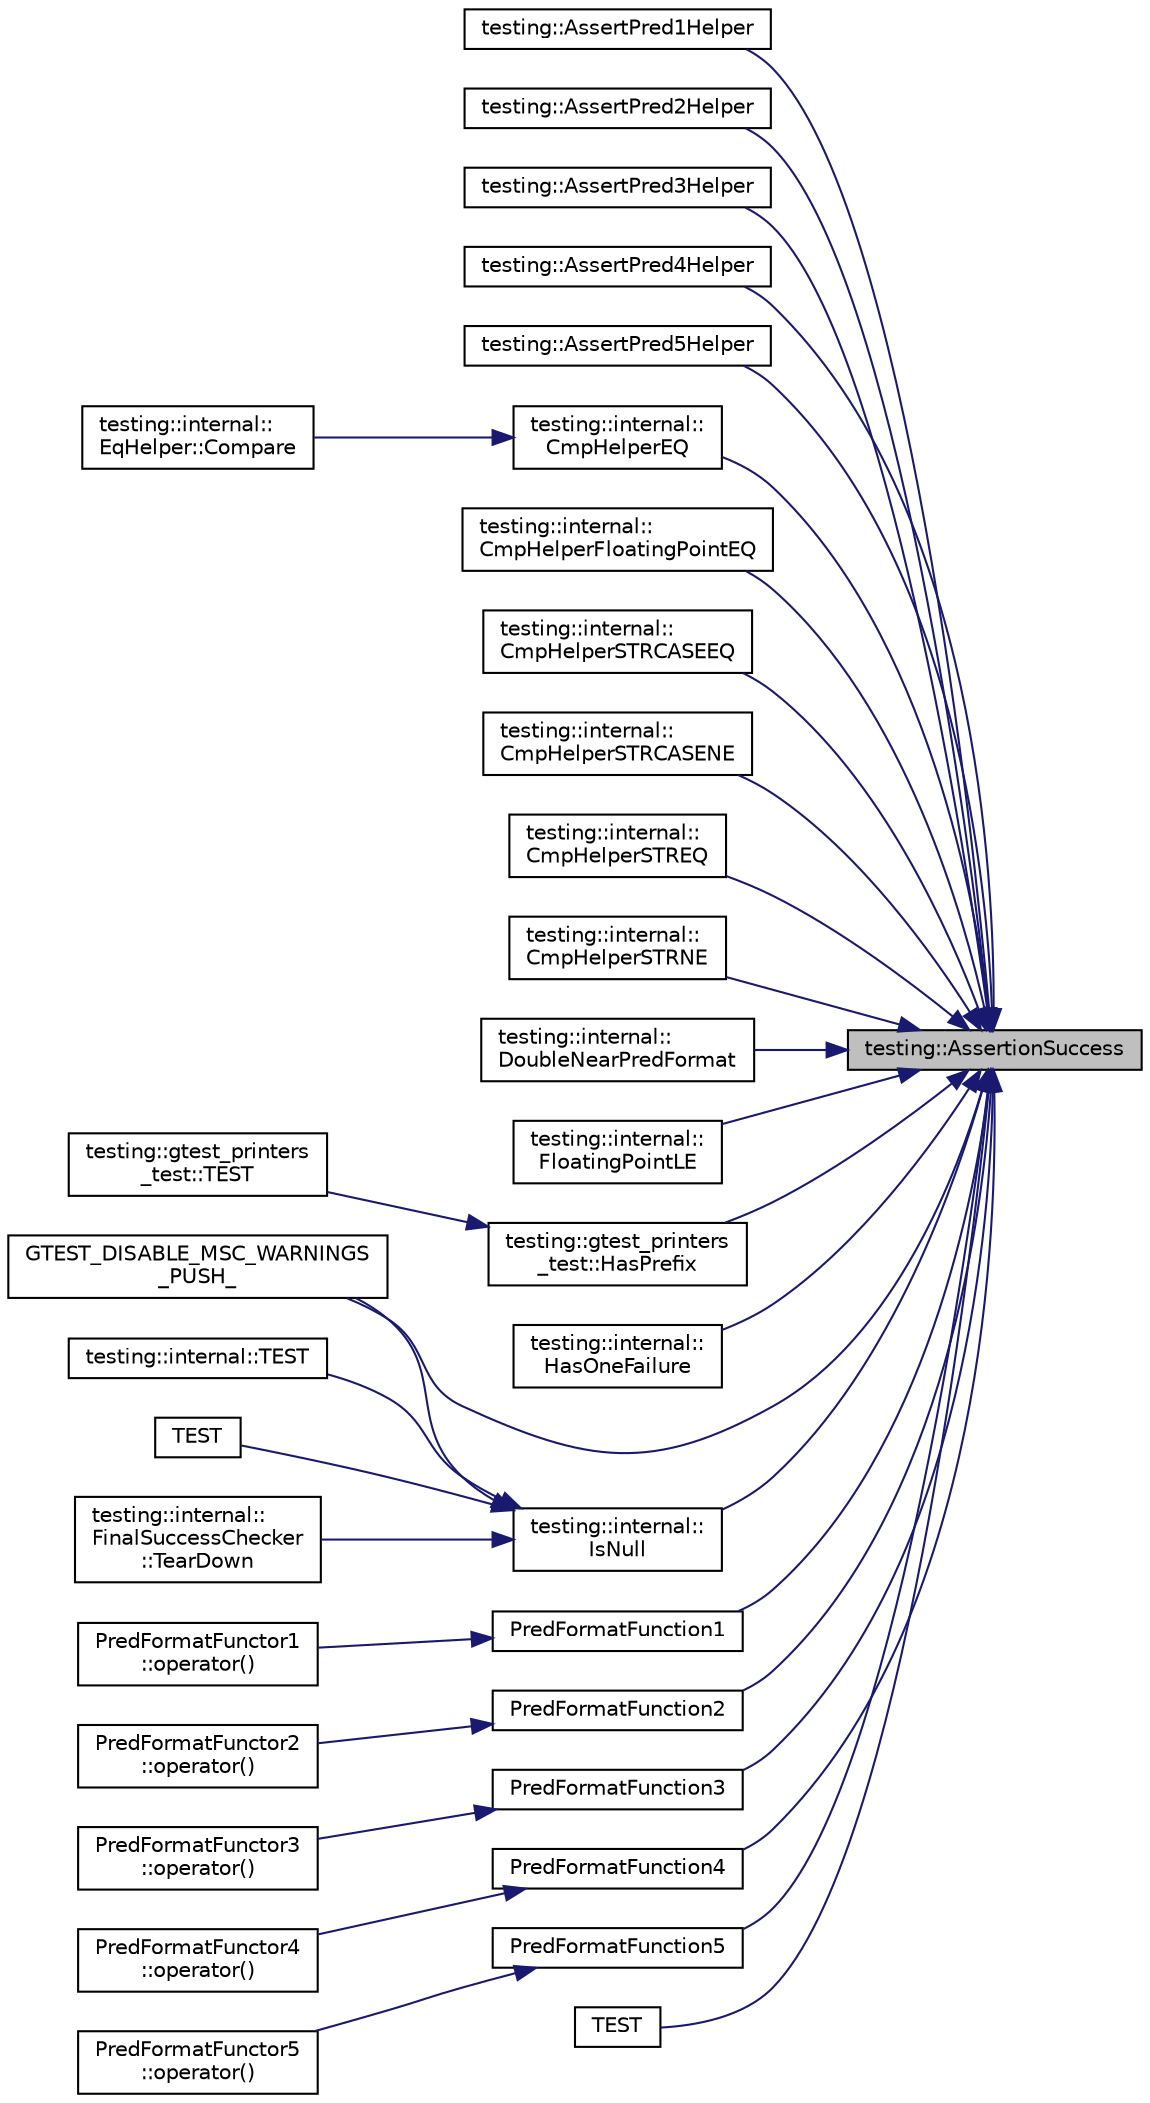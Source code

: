 digraph "testing::AssertionSuccess"
{
 // LATEX_PDF_SIZE
  bgcolor="transparent";
  edge [fontname="Helvetica",fontsize="10",labelfontname="Helvetica",labelfontsize="10"];
  node [fontname="Helvetica",fontsize="10",shape=record];
  rankdir="RL";
  Node1 [label="testing::AssertionSuccess",height=0.2,width=0.4,color="black", fillcolor="grey75", style="filled", fontcolor="black",tooltip=" "];
  Node1 -> Node2 [dir="back",color="midnightblue",fontsize="10",style="solid",fontname="Helvetica"];
  Node2 [label="testing::AssertPred1Helper",height=0.2,width=0.4,color="black",URL="$namespacetesting.html#a7f73180474723be6e92185d6fa9e7c9f",tooltip=" "];
  Node1 -> Node3 [dir="back",color="midnightblue",fontsize="10",style="solid",fontname="Helvetica"];
  Node3 [label="testing::AssertPred2Helper",height=0.2,width=0.4,color="black",URL="$namespacetesting.html#aa6587938029dd8733ecb885068f08247",tooltip=" "];
  Node1 -> Node4 [dir="back",color="midnightblue",fontsize="10",style="solid",fontname="Helvetica"];
  Node4 [label="testing::AssertPred3Helper",height=0.2,width=0.4,color="black",URL="$namespacetesting.html#ac92dcbd00a0ffb2913e65d286e321a22",tooltip=" "];
  Node1 -> Node5 [dir="back",color="midnightblue",fontsize="10",style="solid",fontname="Helvetica"];
  Node5 [label="testing::AssertPred4Helper",height=0.2,width=0.4,color="black",URL="$namespacetesting.html#ae90c778d69db4682e8fd8baaa0a9f9cd",tooltip=" "];
  Node1 -> Node6 [dir="back",color="midnightblue",fontsize="10",style="solid",fontname="Helvetica"];
  Node6 [label="testing::AssertPred5Helper",height=0.2,width=0.4,color="black",URL="$namespacetesting.html#addcf52b273ce17269cbf4956cfe600a6",tooltip=" "];
  Node1 -> Node7 [dir="back",color="midnightblue",fontsize="10",style="solid",fontname="Helvetica"];
  Node7 [label="testing::internal::\lCmpHelperEQ",height=0.2,width=0.4,color="black",URL="$namespacetesting_1_1internal.html#a4638c74d9b32e971f9b321af6fafc2f1",tooltip=" "];
  Node7 -> Node8 [dir="back",color="midnightblue",fontsize="10",style="solid",fontname="Helvetica"];
  Node8 [label="testing::internal::\lEqHelper::Compare",height=0.2,width=0.4,color="black",URL="$classtesting_1_1internal_1_1EqHelper.html#aa5ee2dafddce2496d73ba13fd34bb981",tooltip=" "];
  Node1 -> Node9 [dir="back",color="midnightblue",fontsize="10",style="solid",fontname="Helvetica"];
  Node9 [label="testing::internal::\lCmpHelperFloatingPointEQ",height=0.2,width=0.4,color="black",URL="$namespacetesting_1_1internal.html#a98ce463e5dbe0c6120fa817e1f8f2944",tooltip=" "];
  Node1 -> Node10 [dir="back",color="midnightblue",fontsize="10",style="solid",fontname="Helvetica"];
  Node10 [label="testing::internal::\lCmpHelperSTRCASEEQ",height=0.2,width=0.4,color="black",URL="$namespacetesting_1_1internal.html#a30dfeb01f1bc8087c7d05205d5fa75c1",tooltip=" "];
  Node1 -> Node11 [dir="back",color="midnightblue",fontsize="10",style="solid",fontname="Helvetica"];
  Node11 [label="testing::internal::\lCmpHelperSTRCASENE",height=0.2,width=0.4,color="black",URL="$namespacetesting_1_1internal.html#a7e31d489f06ab8f6a81a7729f0c377e7",tooltip=" "];
  Node1 -> Node12 [dir="back",color="midnightblue",fontsize="10",style="solid",fontname="Helvetica"];
  Node12 [label="testing::internal::\lCmpHelperSTREQ",height=0.2,width=0.4,color="black",URL="$namespacetesting_1_1internal.html#a711a396ed8f636ecd14a850a89d181b6",tooltip=" "];
  Node1 -> Node13 [dir="back",color="midnightblue",fontsize="10",style="solid",fontname="Helvetica"];
  Node13 [label="testing::internal::\lCmpHelperSTRNE",height=0.2,width=0.4,color="black",URL="$namespacetesting_1_1internal.html#af2d31c77ce73e1003a64bd7ca3564bbe",tooltip=" "];
  Node1 -> Node14 [dir="back",color="midnightblue",fontsize="10",style="solid",fontname="Helvetica"];
  Node14 [label="testing::internal::\lDoubleNearPredFormat",height=0.2,width=0.4,color="black",URL="$namespacetesting_1_1internal.html#a4f70b36c624b54c2362aeecc2f05ee8c",tooltip=" "];
  Node1 -> Node15 [dir="back",color="midnightblue",fontsize="10",style="solid",fontname="Helvetica"];
  Node15 [label="testing::internal::\lFloatingPointLE",height=0.2,width=0.4,color="black",URL="$namespacetesting_1_1internal.html#a17b52b6b1f81f6dcad5cc4d12e5173a6",tooltip=" "];
  Node1 -> Node16 [dir="back",color="midnightblue",fontsize="10",style="solid",fontname="Helvetica"];
  Node16 [label="GTEST_DISABLE_MSC_WARNINGS\l_PUSH_",height=0.2,width=0.4,color="black",URL="$gmock-matchers_8h.html#a76d5edfe42aefbbbf81289a6a12f3761",tooltip=" "];
  Node1 -> Node17 [dir="back",color="midnightblue",fontsize="10",style="solid",fontname="Helvetica"];
  Node17 [label="testing::internal::\lHasOneFailure",height=0.2,width=0.4,color="black",URL="$namespacetesting_1_1internal.html#a4b5402183b934804ccaf61a4708f8e62",tooltip=" "];
  Node1 -> Node18 [dir="back",color="midnightblue",fontsize="10",style="solid",fontname="Helvetica"];
  Node18 [label="testing::gtest_printers\l_test::HasPrefix",height=0.2,width=0.4,color="black",URL="$namespacetesting_1_1gtest__printers__test.html#abbd436200da6c80944c8a7504fb56ea1",tooltip=" "];
  Node18 -> Node19 [dir="back",color="midnightblue",fontsize="10",style="solid",fontname="Helvetica"];
  Node19 [label="testing::gtest_printers\l_test::TEST",height=0.2,width=0.4,color="black",URL="$namespacetesting_1_1gtest__printers__test.html#a434cafcc1dbee409992bbb1593034480",tooltip=" "];
  Node1 -> Node20 [dir="back",color="midnightblue",fontsize="10",style="solid",fontname="Helvetica"];
  Node20 [label="testing::internal::\lIsNull",height=0.2,width=0.4,color="black",URL="$namespacetesting_1_1internal.html#adcfd37a66bc4cb0e8291cf46e1a6c72b",tooltip=" "];
  Node20 -> Node16 [dir="back",color="midnightblue",fontsize="10",style="solid",fontname="Helvetica"];
  Node20 -> Node21 [dir="back",color="midnightblue",fontsize="10",style="solid",fontname="Helvetica"];
  Node21 [label="testing::internal::\lFinalSuccessChecker\l::TearDown",height=0.2,width=0.4,color="black",URL="$classtesting_1_1internal_1_1FinalSuccessChecker.html#a15ba1169b52bbf73a3ccea0c9f55cefd",tooltip=" "];
  Node20 -> Node22 [dir="back",color="midnightblue",fontsize="10",style="solid",fontname="Helvetica"];
  Node22 [label="testing::internal::TEST",height=0.2,width=0.4,color="black",URL="$namespacetesting_1_1internal.html#a1aef4ac7102e97f0941178e0ecf5c776",tooltip=" "];
  Node20 -> Node23 [dir="back",color="midnightblue",fontsize="10",style="solid",fontname="Helvetica"];
  Node23 [label="TEST",height=0.2,width=0.4,color="black",URL="$gmock__link__test_8h.html#a9c49e996772a00f039252ed51b929c07",tooltip=" "];
  Node1 -> Node24 [dir="back",color="midnightblue",fontsize="10",style="solid",fontname="Helvetica"];
  Node24 [label="PredFormatFunction1",height=0.2,width=0.4,color="black",URL="$gtest__pred__impl__unittest_8cc.html#af5b63802199e417c73c46cbacc73f4ed",tooltip=" "];
  Node24 -> Node25 [dir="back",color="midnightblue",fontsize="10",style="solid",fontname="Helvetica"];
  Node25 [label="PredFormatFunctor1\l::operator()",height=0.2,width=0.4,color="black",URL="$structPredFormatFunctor1.html#ac2c414b5fa65b41b0ab5967f9f1e5bff",tooltip=" "];
  Node1 -> Node26 [dir="back",color="midnightblue",fontsize="10",style="solid",fontname="Helvetica"];
  Node26 [label="PredFormatFunction2",height=0.2,width=0.4,color="black",URL="$gtest__pred__impl__unittest_8cc.html#ac47f2d44062a47c907d113375ec47d47",tooltip=" "];
  Node26 -> Node27 [dir="back",color="midnightblue",fontsize="10",style="solid",fontname="Helvetica"];
  Node27 [label="PredFormatFunctor2\l::operator()",height=0.2,width=0.4,color="black",URL="$structPredFormatFunctor2.html#a0169e0105e15d5c63bece2a20646b22b",tooltip=" "];
  Node1 -> Node28 [dir="back",color="midnightblue",fontsize="10",style="solid",fontname="Helvetica"];
  Node28 [label="PredFormatFunction3",height=0.2,width=0.4,color="black",URL="$gtest__pred__impl__unittest_8cc.html#abddc62e1faf4d19992a0acb69577e0f3",tooltip=" "];
  Node28 -> Node29 [dir="back",color="midnightblue",fontsize="10",style="solid",fontname="Helvetica"];
  Node29 [label="PredFormatFunctor3\l::operator()",height=0.2,width=0.4,color="black",URL="$structPredFormatFunctor3.html#a35575b0ed1e572d3a31603b07a3f6b30",tooltip=" "];
  Node1 -> Node30 [dir="back",color="midnightblue",fontsize="10",style="solid",fontname="Helvetica"];
  Node30 [label="PredFormatFunction4",height=0.2,width=0.4,color="black",URL="$gtest__pred__impl__unittest_8cc.html#a9fbd4c3333dcc98c0cfee19ce28bc2b1",tooltip=" "];
  Node30 -> Node31 [dir="back",color="midnightblue",fontsize="10",style="solid",fontname="Helvetica"];
  Node31 [label="PredFormatFunctor4\l::operator()",height=0.2,width=0.4,color="black",URL="$structPredFormatFunctor4.html#a97061d2b9eadf357f4e50a75f5a9af5b",tooltip=" "];
  Node1 -> Node32 [dir="back",color="midnightblue",fontsize="10",style="solid",fontname="Helvetica"];
  Node32 [label="PredFormatFunction5",height=0.2,width=0.4,color="black",URL="$gtest__pred__impl__unittest_8cc.html#a09cbd3b6651151c3b97a890d28bdb75f",tooltip=" "];
  Node32 -> Node33 [dir="back",color="midnightblue",fontsize="10",style="solid",fontname="Helvetica"];
  Node33 [label="PredFormatFunctor5\l::operator()",height=0.2,width=0.4,color="black",URL="$structPredFormatFunctor5.html#a0fe9e8e9ae614ea577cf1b34e9cfde58",tooltip=" "];
  Node1 -> Node34 [dir="back",color="midnightblue",fontsize="10",style="solid",fontname="Helvetica"];
  Node34 [label="TEST",height=0.2,width=0.4,color="black",URL="$gtest__unittest_8cc.html#a1f4d6acbaf3df6080caf7e24f05a0be5",tooltip=" "];
}
